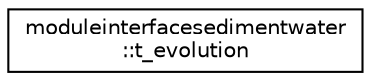 digraph "Graphical Class Hierarchy"
{
 // LATEX_PDF_SIZE
  edge [fontname="Helvetica",fontsize="10",labelfontname="Helvetica",labelfontsize="10"];
  node [fontname="Helvetica",fontsize="10",shape=record];
  rankdir="LR";
  Node0 [label="moduleinterfacesedimentwater\l::t_evolution",height=0.2,width=0.4,color="black", fillcolor="white", style="filled",URL="$structmoduleinterfacesedimentwater_1_1t__evolution.html",tooltip=" "];
}
